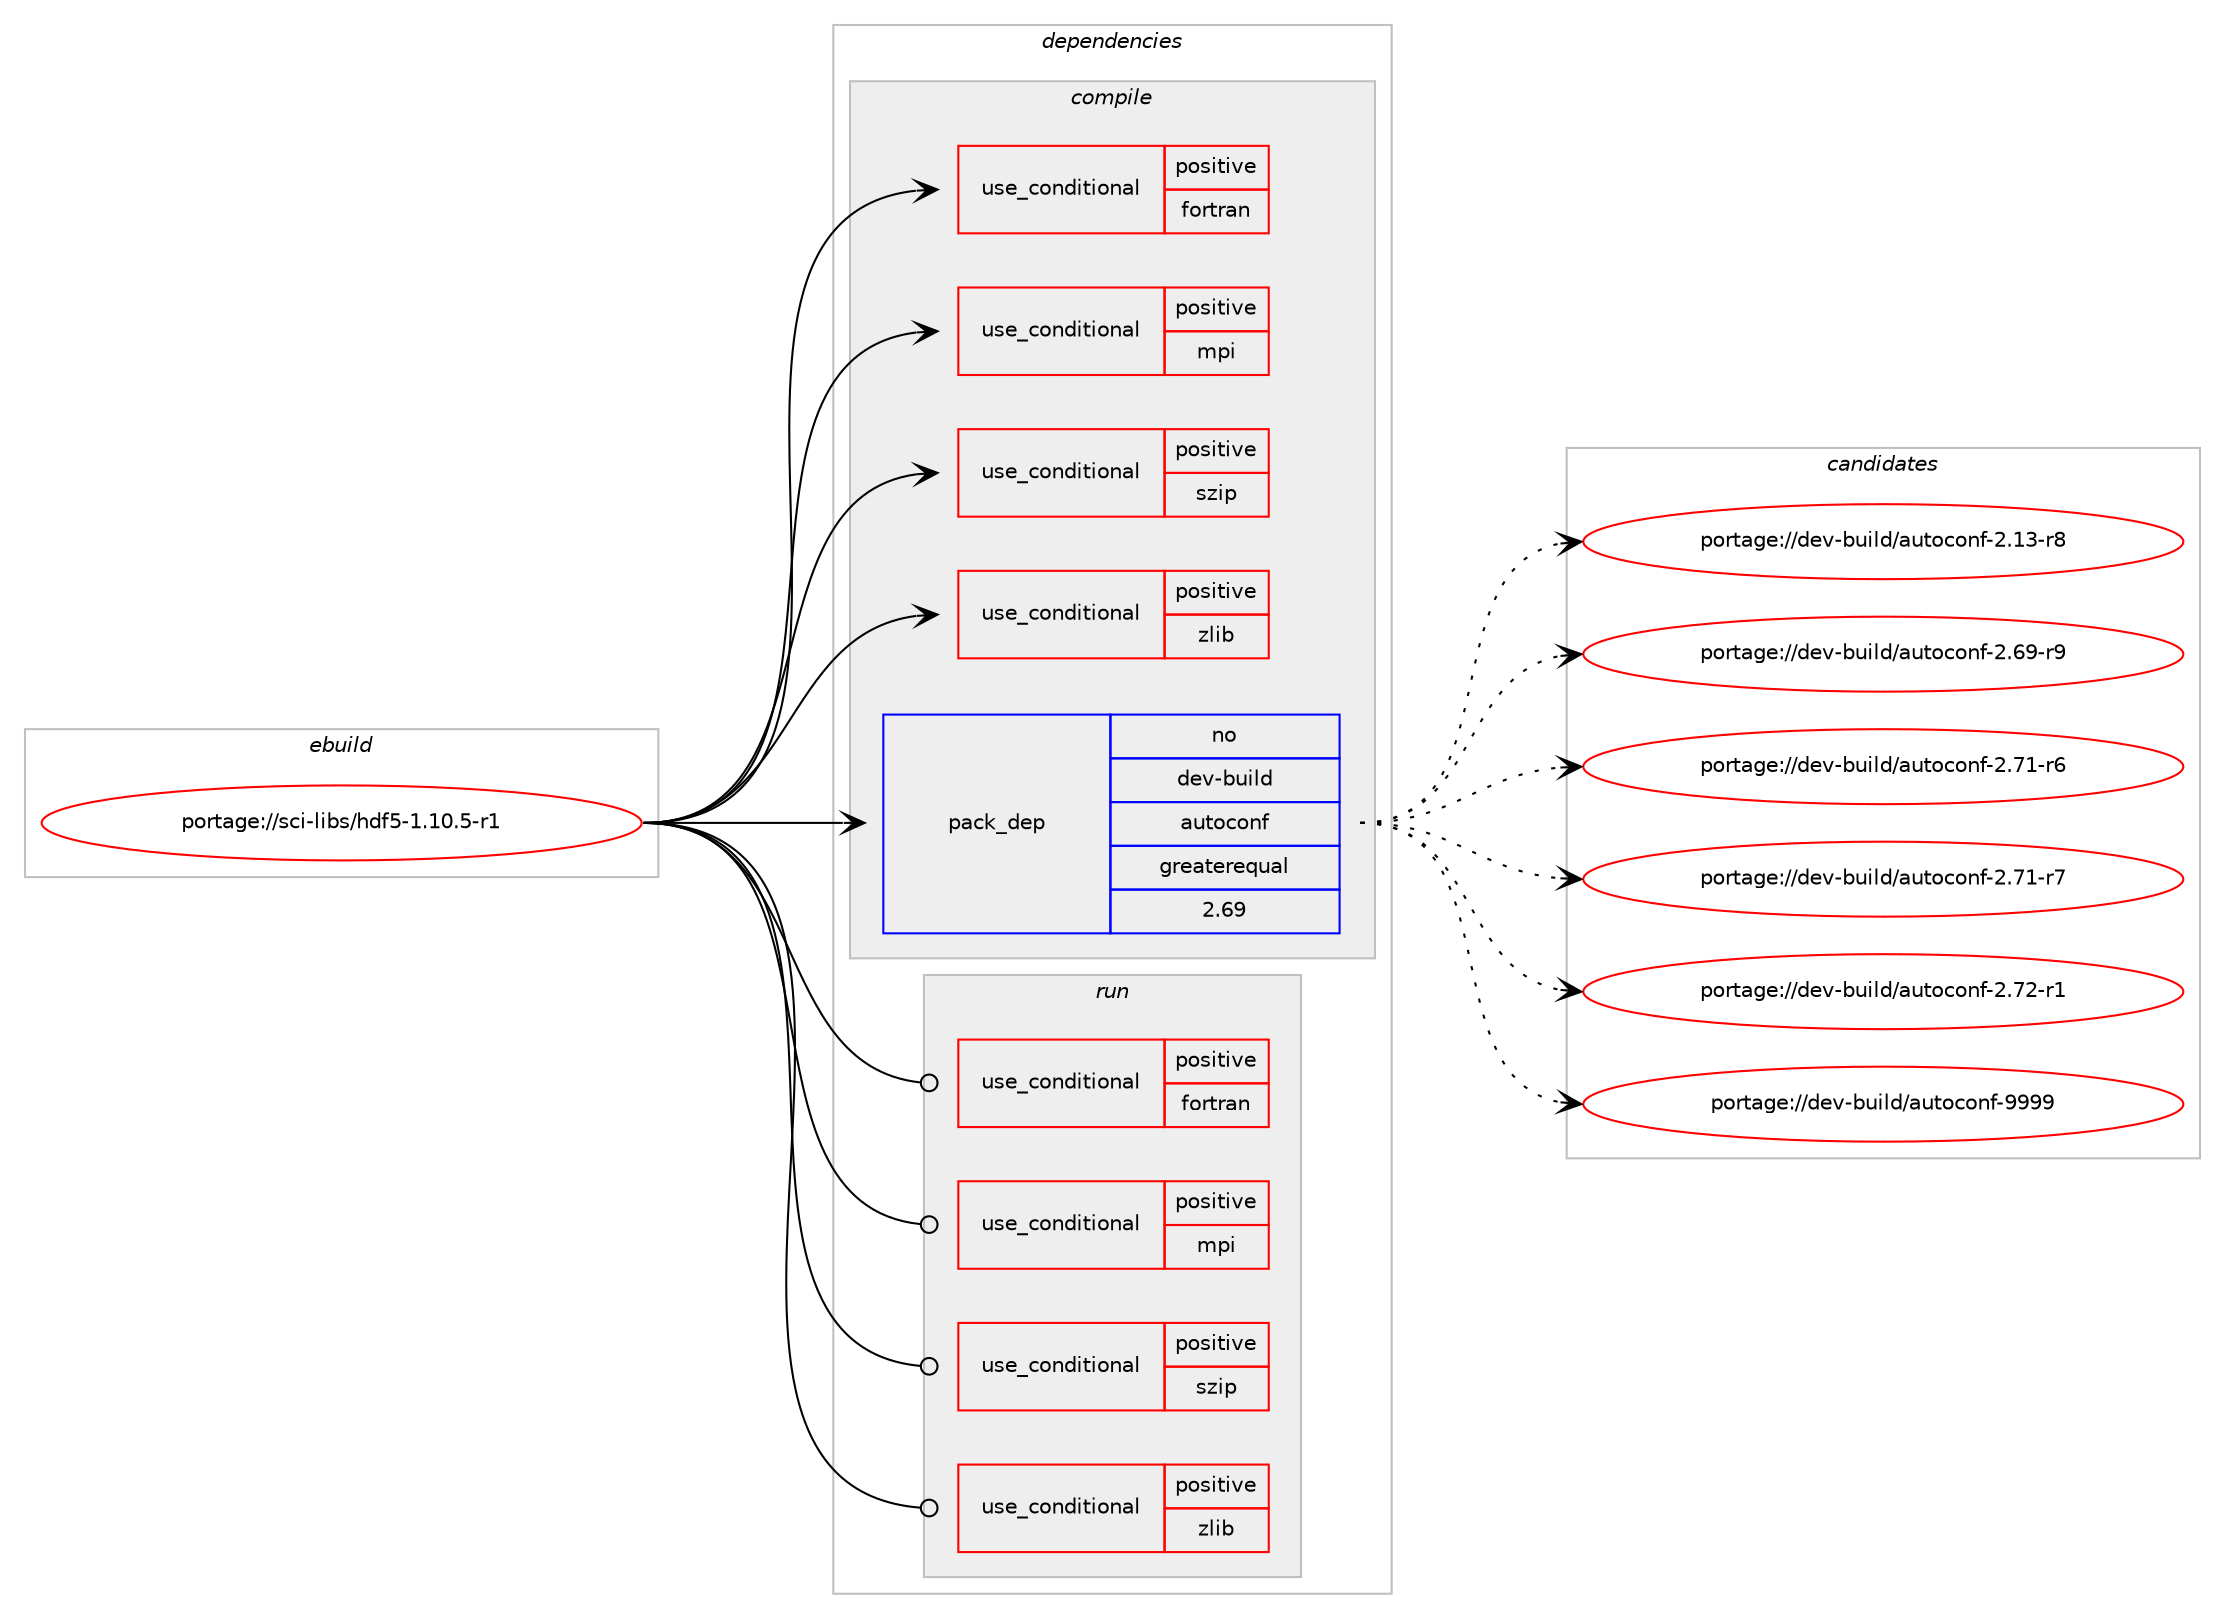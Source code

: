 digraph prolog {

# *************
# Graph options
# *************

newrank=true;
concentrate=true;
compound=true;
graph [rankdir=LR,fontname=Helvetica,fontsize=10,ranksep=1.5];#, ranksep=2.5, nodesep=0.2];
edge  [arrowhead=vee];
node  [fontname=Helvetica,fontsize=10];

# **********
# The ebuild
# **********

subgraph cluster_leftcol {
color=gray;
rank=same;
label=<<i>ebuild</i>>;
id [label="portage://sci-libs/hdf5-1.10.5-r1", color=red, width=4, href="../sci-libs/hdf5-1.10.5-r1.svg"];
}

# ****************
# The dependencies
# ****************

subgraph cluster_midcol {
color=gray;
label=<<i>dependencies</i>>;
subgraph cluster_compile {
fillcolor="#eeeeee";
style=filled;
label=<<i>compile</i>>;
subgraph cond2419 {
dependency3614 [label=<<TABLE BORDER="0" CELLBORDER="1" CELLSPACING="0" CELLPADDING="4"><TR><TD ROWSPAN="3" CELLPADDING="10">use_conditional</TD></TR><TR><TD>positive</TD></TR><TR><TD>fortran</TD></TR></TABLE>>, shape=none, color=red];
# *** BEGIN UNKNOWN DEPENDENCY TYPE (TODO) ***
# dependency3614 -> package_dependency(portage://sci-libs/hdf5-1.10.5-r1,install,no,virtual,fortran,none,[,,],[],[])
# *** END UNKNOWN DEPENDENCY TYPE (TODO) ***

}
id:e -> dependency3614:w [weight=20,style="solid",arrowhead="vee"];
subgraph cond2420 {
dependency3615 [label=<<TABLE BORDER="0" CELLBORDER="1" CELLSPACING="0" CELLPADDING="4"><TR><TD ROWSPAN="3" CELLPADDING="10">use_conditional</TD></TR><TR><TD>positive</TD></TR><TR><TD>mpi</TD></TR></TABLE>>, shape=none, color=red];
# *** BEGIN UNKNOWN DEPENDENCY TYPE (TODO) ***
# dependency3615 -> package_dependency(portage://sci-libs/hdf5-1.10.5-r1,install,no,virtual,mpi,none,[,,],[],[use(enable(romio),none)])
# *** END UNKNOWN DEPENDENCY TYPE (TODO) ***

}
id:e -> dependency3615:w [weight=20,style="solid",arrowhead="vee"];
subgraph cond2421 {
dependency3616 [label=<<TABLE BORDER="0" CELLBORDER="1" CELLSPACING="0" CELLPADDING="4"><TR><TD ROWSPAN="3" CELLPADDING="10">use_conditional</TD></TR><TR><TD>positive</TD></TR><TR><TD>szip</TD></TR></TABLE>>, shape=none, color=red];
# *** BEGIN UNKNOWN DEPENDENCY TYPE (TODO) ***
# dependency3616 -> package_dependency(portage://sci-libs/hdf5-1.10.5-r1,install,no,virtual,szip,none,[,,],[],[])
# *** END UNKNOWN DEPENDENCY TYPE (TODO) ***

}
id:e -> dependency3616:w [weight=20,style="solid",arrowhead="vee"];
subgraph cond2422 {
dependency3617 [label=<<TABLE BORDER="0" CELLBORDER="1" CELLSPACING="0" CELLPADDING="4"><TR><TD ROWSPAN="3" CELLPADDING="10">use_conditional</TD></TR><TR><TD>positive</TD></TR><TR><TD>zlib</TD></TR></TABLE>>, shape=none, color=red];
# *** BEGIN UNKNOWN DEPENDENCY TYPE (TODO) ***
# dependency3617 -> package_dependency(portage://sci-libs/hdf5-1.10.5-r1,install,no,sys-libs,zlib,none,[,,],[slot(0),equal],[])
# *** END UNKNOWN DEPENDENCY TYPE (TODO) ***

}
id:e -> dependency3617:w [weight=20,style="solid",arrowhead="vee"];
subgraph pack1142 {
dependency3618 [label=<<TABLE BORDER="0" CELLBORDER="1" CELLSPACING="0" CELLPADDING="4" WIDTH="220"><TR><TD ROWSPAN="6" CELLPADDING="30">pack_dep</TD></TR><TR><TD WIDTH="110">no</TD></TR><TR><TD>dev-build</TD></TR><TR><TD>autoconf</TD></TR><TR><TD>greaterequal</TD></TR><TR><TD>2.69</TD></TR></TABLE>>, shape=none, color=blue];
}
id:e -> dependency3618:w [weight=20,style="solid",arrowhead="vee"];
# *** BEGIN UNKNOWN DEPENDENCY TYPE (TODO) ***
# id -> package_dependency(portage://sci-libs/hdf5-1.10.5-r1,install,no,dev-build,libtool,none,[,,],[slot(2)],[])
# *** END UNKNOWN DEPENDENCY TYPE (TODO) ***

}
subgraph cluster_compileandrun {
fillcolor="#eeeeee";
style=filled;
label=<<i>compile and run</i>>;
}
subgraph cluster_run {
fillcolor="#eeeeee";
style=filled;
label=<<i>run</i>>;
subgraph cond2423 {
dependency3619 [label=<<TABLE BORDER="0" CELLBORDER="1" CELLSPACING="0" CELLPADDING="4"><TR><TD ROWSPAN="3" CELLPADDING="10">use_conditional</TD></TR><TR><TD>positive</TD></TR><TR><TD>fortran</TD></TR></TABLE>>, shape=none, color=red];
# *** BEGIN UNKNOWN DEPENDENCY TYPE (TODO) ***
# dependency3619 -> package_dependency(portage://sci-libs/hdf5-1.10.5-r1,run,no,virtual,fortran,none,[,,],[],[])
# *** END UNKNOWN DEPENDENCY TYPE (TODO) ***

}
id:e -> dependency3619:w [weight=20,style="solid",arrowhead="odot"];
subgraph cond2424 {
dependency3620 [label=<<TABLE BORDER="0" CELLBORDER="1" CELLSPACING="0" CELLPADDING="4"><TR><TD ROWSPAN="3" CELLPADDING="10">use_conditional</TD></TR><TR><TD>positive</TD></TR><TR><TD>mpi</TD></TR></TABLE>>, shape=none, color=red];
# *** BEGIN UNKNOWN DEPENDENCY TYPE (TODO) ***
# dependency3620 -> package_dependency(portage://sci-libs/hdf5-1.10.5-r1,run,no,virtual,mpi,none,[,,],[],[use(enable(romio),none)])
# *** END UNKNOWN DEPENDENCY TYPE (TODO) ***

}
id:e -> dependency3620:w [weight=20,style="solid",arrowhead="odot"];
subgraph cond2425 {
dependency3621 [label=<<TABLE BORDER="0" CELLBORDER="1" CELLSPACING="0" CELLPADDING="4"><TR><TD ROWSPAN="3" CELLPADDING="10">use_conditional</TD></TR><TR><TD>positive</TD></TR><TR><TD>szip</TD></TR></TABLE>>, shape=none, color=red];
# *** BEGIN UNKNOWN DEPENDENCY TYPE (TODO) ***
# dependency3621 -> package_dependency(portage://sci-libs/hdf5-1.10.5-r1,run,no,virtual,szip,none,[,,],[],[])
# *** END UNKNOWN DEPENDENCY TYPE (TODO) ***

}
id:e -> dependency3621:w [weight=20,style="solid",arrowhead="odot"];
subgraph cond2426 {
dependency3622 [label=<<TABLE BORDER="0" CELLBORDER="1" CELLSPACING="0" CELLPADDING="4"><TR><TD ROWSPAN="3" CELLPADDING="10">use_conditional</TD></TR><TR><TD>positive</TD></TR><TR><TD>zlib</TD></TR></TABLE>>, shape=none, color=red];
# *** BEGIN UNKNOWN DEPENDENCY TYPE (TODO) ***
# dependency3622 -> package_dependency(portage://sci-libs/hdf5-1.10.5-r1,run,no,sys-libs,zlib,none,[,,],[slot(0),equal],[])
# *** END UNKNOWN DEPENDENCY TYPE (TODO) ***

}
id:e -> dependency3622:w [weight=20,style="solid",arrowhead="odot"];
}
}

# **************
# The candidates
# **************

subgraph cluster_choices {
rank=same;
color=gray;
label=<<i>candidates</i>>;

subgraph choice1142 {
color=black;
nodesep=1;
choice100101118459811710510810047971171161119911111010245504649514511456 [label="portage://dev-build/autoconf-2.13-r8", color=red, width=4,href="../dev-build/autoconf-2.13-r8.svg"];
choice100101118459811710510810047971171161119911111010245504654574511457 [label="portage://dev-build/autoconf-2.69-r9", color=red, width=4,href="../dev-build/autoconf-2.69-r9.svg"];
choice100101118459811710510810047971171161119911111010245504655494511454 [label="portage://dev-build/autoconf-2.71-r6", color=red, width=4,href="../dev-build/autoconf-2.71-r6.svg"];
choice100101118459811710510810047971171161119911111010245504655494511455 [label="portage://dev-build/autoconf-2.71-r7", color=red, width=4,href="../dev-build/autoconf-2.71-r7.svg"];
choice100101118459811710510810047971171161119911111010245504655504511449 [label="portage://dev-build/autoconf-2.72-r1", color=red, width=4,href="../dev-build/autoconf-2.72-r1.svg"];
choice10010111845981171051081004797117116111991111101024557575757 [label="portage://dev-build/autoconf-9999", color=red, width=4,href="../dev-build/autoconf-9999.svg"];
dependency3618:e -> choice100101118459811710510810047971171161119911111010245504649514511456:w [style=dotted,weight="100"];
dependency3618:e -> choice100101118459811710510810047971171161119911111010245504654574511457:w [style=dotted,weight="100"];
dependency3618:e -> choice100101118459811710510810047971171161119911111010245504655494511454:w [style=dotted,weight="100"];
dependency3618:e -> choice100101118459811710510810047971171161119911111010245504655494511455:w [style=dotted,weight="100"];
dependency3618:e -> choice100101118459811710510810047971171161119911111010245504655504511449:w [style=dotted,weight="100"];
dependency3618:e -> choice10010111845981171051081004797117116111991111101024557575757:w [style=dotted,weight="100"];
}
}

}
